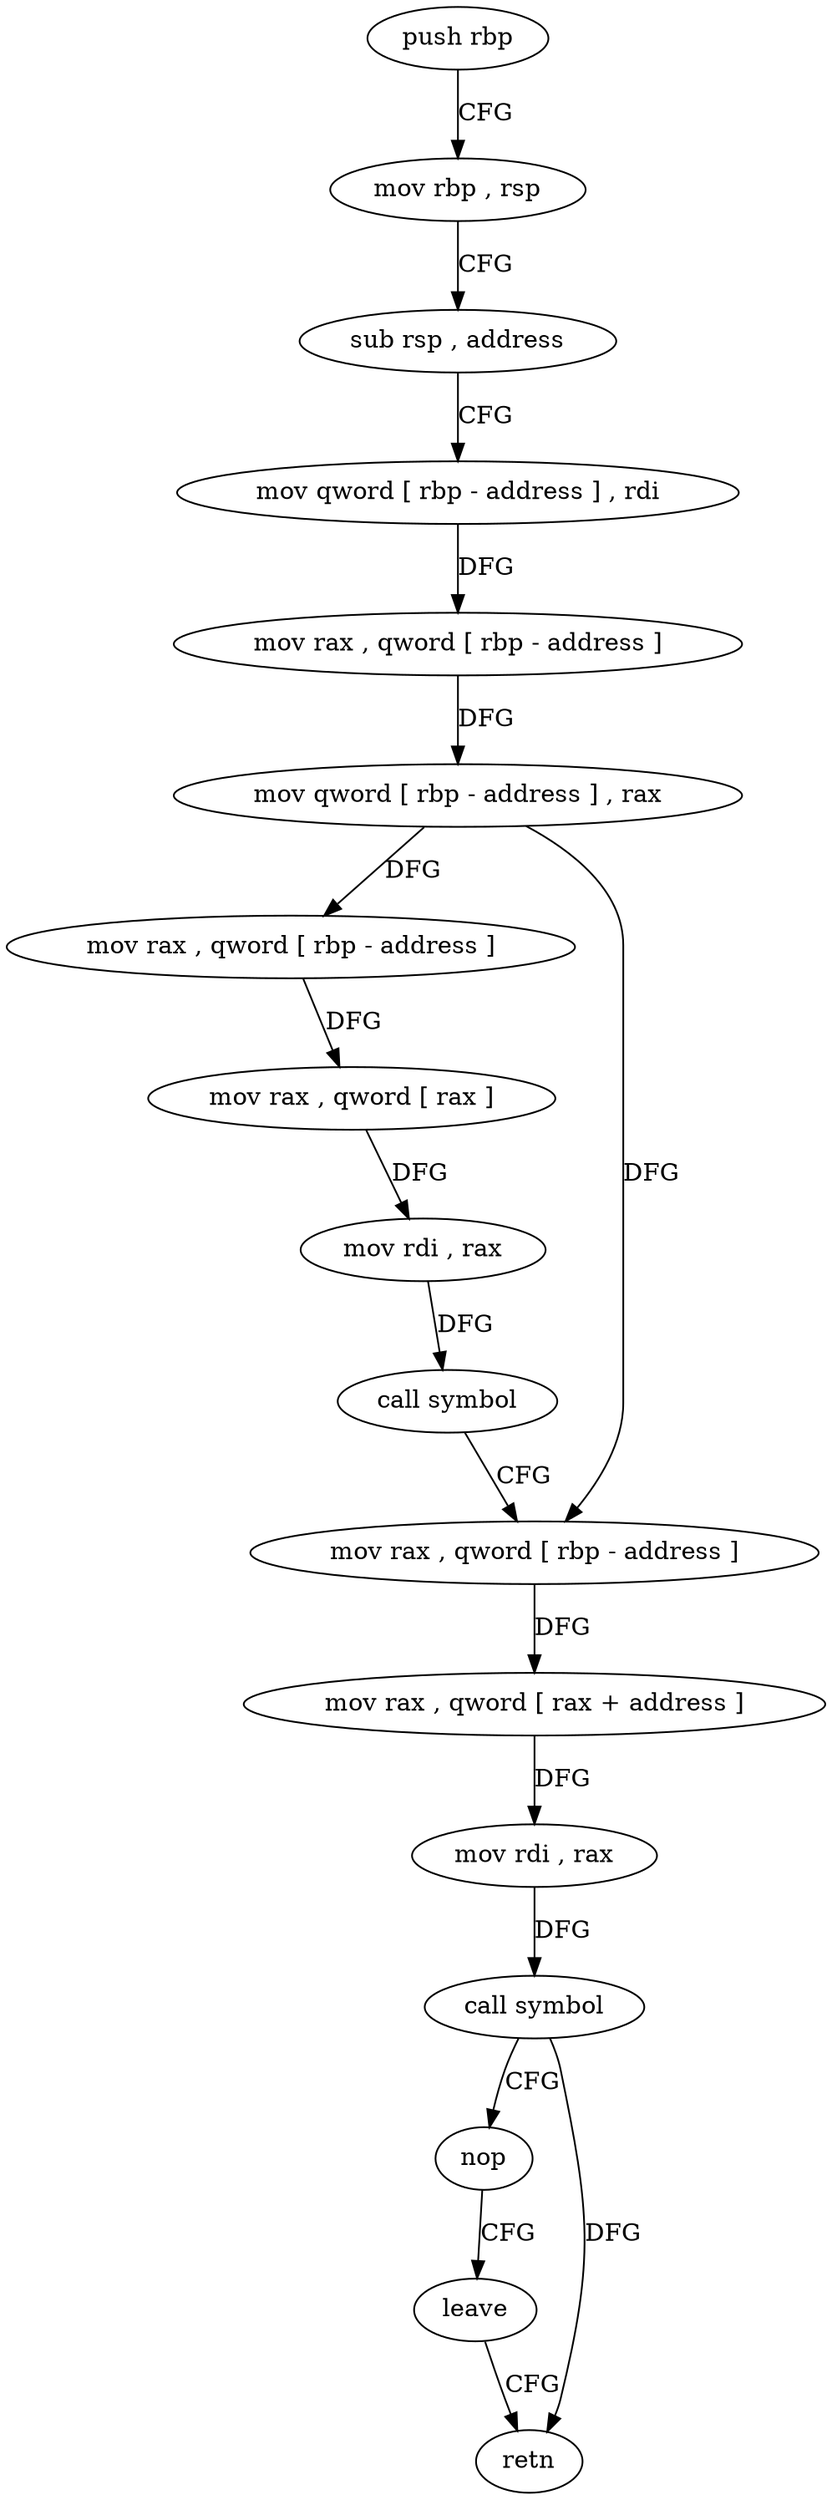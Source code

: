 digraph "func" {
"4243779" [label = "push rbp" ]
"4243780" [label = "mov rbp , rsp" ]
"4243783" [label = "sub rsp , address" ]
"4243787" [label = "mov qword [ rbp - address ] , rdi" ]
"4243791" [label = "mov rax , qword [ rbp - address ]" ]
"4243795" [label = "mov qword [ rbp - address ] , rax" ]
"4243799" [label = "mov rax , qword [ rbp - address ]" ]
"4243803" [label = "mov rax , qword [ rax ]" ]
"4243806" [label = "mov rdi , rax" ]
"4243809" [label = "call symbol" ]
"4243814" [label = "mov rax , qword [ rbp - address ]" ]
"4243818" [label = "mov rax , qword [ rax + address ]" ]
"4243822" [label = "mov rdi , rax" ]
"4243825" [label = "call symbol" ]
"4243830" [label = "nop" ]
"4243831" [label = "leave" ]
"4243832" [label = "retn" ]
"4243779" -> "4243780" [ label = "CFG" ]
"4243780" -> "4243783" [ label = "CFG" ]
"4243783" -> "4243787" [ label = "CFG" ]
"4243787" -> "4243791" [ label = "DFG" ]
"4243791" -> "4243795" [ label = "DFG" ]
"4243795" -> "4243799" [ label = "DFG" ]
"4243795" -> "4243814" [ label = "DFG" ]
"4243799" -> "4243803" [ label = "DFG" ]
"4243803" -> "4243806" [ label = "DFG" ]
"4243806" -> "4243809" [ label = "DFG" ]
"4243809" -> "4243814" [ label = "CFG" ]
"4243814" -> "4243818" [ label = "DFG" ]
"4243818" -> "4243822" [ label = "DFG" ]
"4243822" -> "4243825" [ label = "DFG" ]
"4243825" -> "4243830" [ label = "CFG" ]
"4243825" -> "4243832" [ label = "DFG" ]
"4243830" -> "4243831" [ label = "CFG" ]
"4243831" -> "4243832" [ label = "CFG" ]
}
